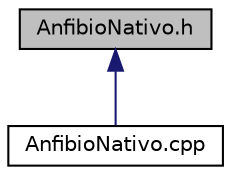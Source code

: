 digraph "AnfibioNativo.h"
{
  edge [fontname="Helvetica",fontsize="10",labelfontname="Helvetica",labelfontsize="10"];
  node [fontname="Helvetica",fontsize="10",shape=record];
  Node13 [label="AnfibioNativo.h",height=0.2,width=0.4,color="black", fillcolor="grey75", style="filled", fontcolor="black"];
  Node13 -> Node14 [dir="back",color="midnightblue",fontsize="10",style="solid",fontname="Helvetica"];
  Node14 [label="AnfibioNativo.cpp",height=0.2,width=0.4,color="black", fillcolor="white", style="filled",URL="$_anfibio_nativo_8cpp.html"];
}
